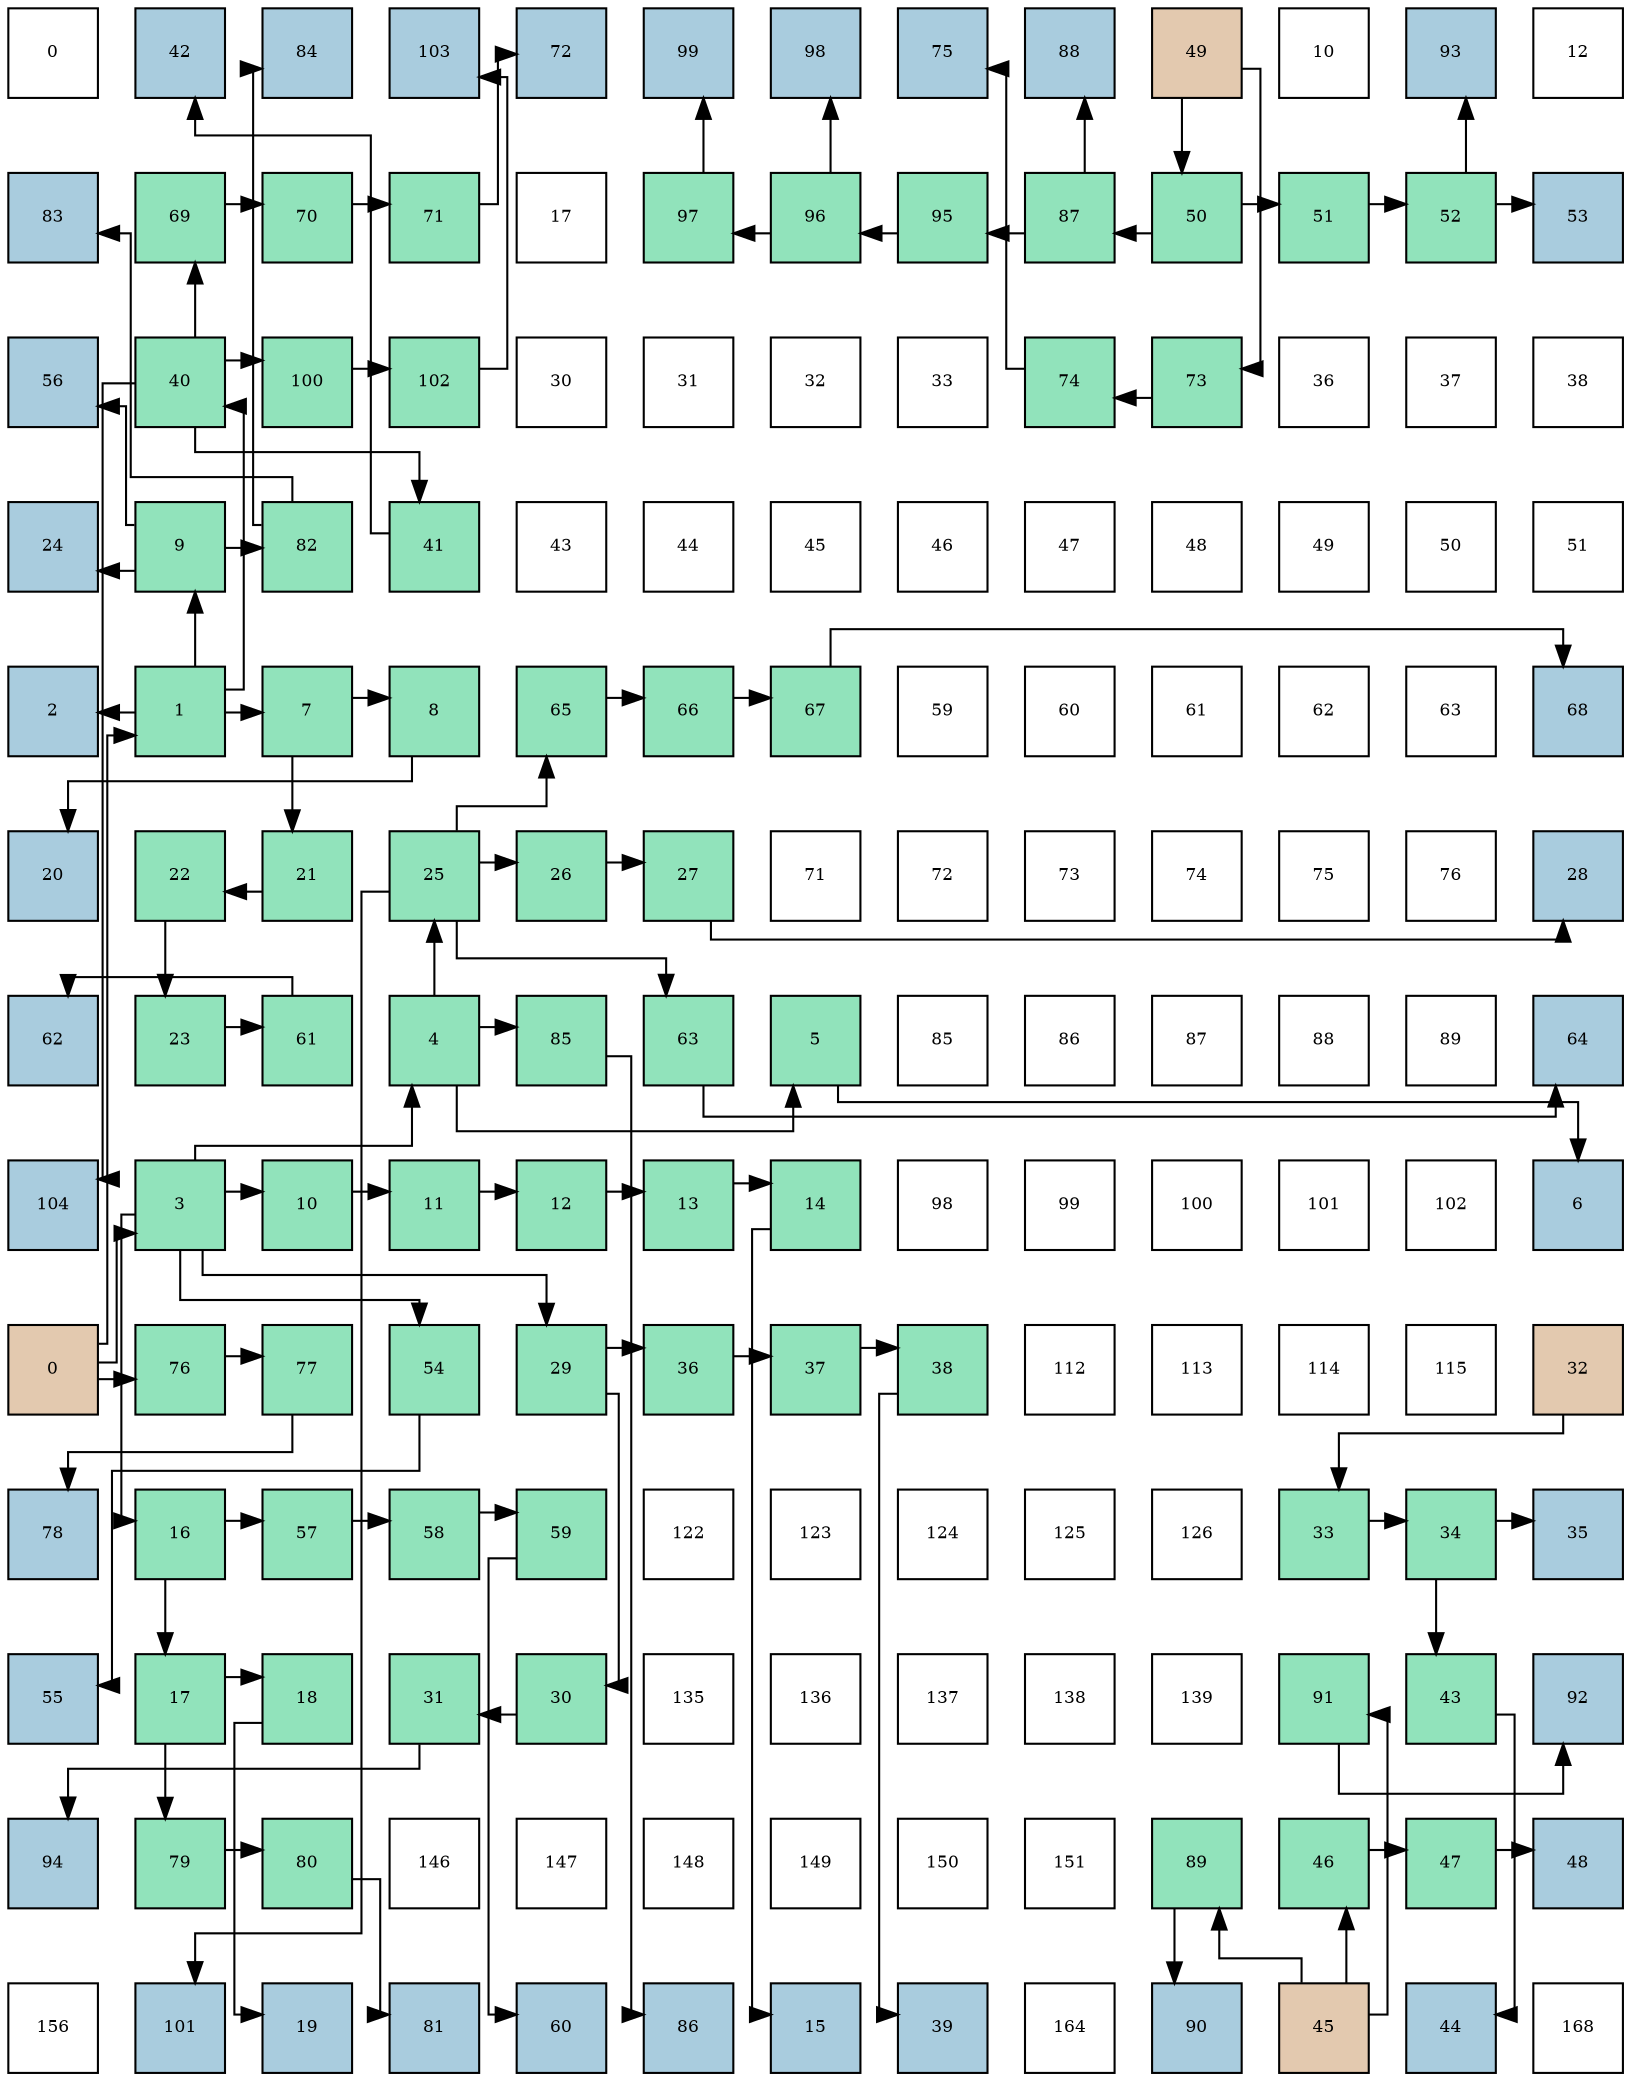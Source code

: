 digraph layout{
 rankdir=TB;
 splines=ortho;
 node [style=filled shape=square fixedsize=true width=0.6];
0[label="0", fontsize=8, fillcolor="#ffffff"];
1[label="42", fontsize=8, fillcolor="#a9ccde"];
2[label="84", fontsize=8, fillcolor="#a9ccde"];
3[label="103", fontsize=8, fillcolor="#a9ccde"];
4[label="72", fontsize=8, fillcolor="#a9ccde"];
5[label="99", fontsize=8, fillcolor="#a9ccde"];
6[label="98", fontsize=8, fillcolor="#a9ccde"];
7[label="75", fontsize=8, fillcolor="#a9ccde"];
8[label="88", fontsize=8, fillcolor="#a9ccde"];
9[label="49", fontsize=8, fillcolor="#e3c9af"];
10[label="10", fontsize=8, fillcolor="#ffffff"];
11[label="93", fontsize=8, fillcolor="#a9ccde"];
12[label="12", fontsize=8, fillcolor="#ffffff"];
13[label="83", fontsize=8, fillcolor="#a9ccde"];
14[label="69", fontsize=8, fillcolor="#91e3bb"];
15[label="70", fontsize=8, fillcolor="#91e3bb"];
16[label="71", fontsize=8, fillcolor="#91e3bb"];
17[label="17", fontsize=8, fillcolor="#ffffff"];
18[label="97", fontsize=8, fillcolor="#91e3bb"];
19[label="96", fontsize=8, fillcolor="#91e3bb"];
20[label="95", fontsize=8, fillcolor="#91e3bb"];
21[label="87", fontsize=8, fillcolor="#91e3bb"];
22[label="50", fontsize=8, fillcolor="#91e3bb"];
23[label="51", fontsize=8, fillcolor="#91e3bb"];
24[label="52", fontsize=8, fillcolor="#91e3bb"];
25[label="53", fontsize=8, fillcolor="#a9ccde"];
26[label="56", fontsize=8, fillcolor="#a9ccde"];
27[label="40", fontsize=8, fillcolor="#91e3bb"];
28[label="100", fontsize=8, fillcolor="#91e3bb"];
29[label="102", fontsize=8, fillcolor="#91e3bb"];
30[label="30", fontsize=8, fillcolor="#ffffff"];
31[label="31", fontsize=8, fillcolor="#ffffff"];
32[label="32", fontsize=8, fillcolor="#ffffff"];
33[label="33", fontsize=8, fillcolor="#ffffff"];
34[label="74", fontsize=8, fillcolor="#91e3bb"];
35[label="73", fontsize=8, fillcolor="#91e3bb"];
36[label="36", fontsize=8, fillcolor="#ffffff"];
37[label="37", fontsize=8, fillcolor="#ffffff"];
38[label="38", fontsize=8, fillcolor="#ffffff"];
39[label="24", fontsize=8, fillcolor="#a9ccde"];
40[label="9", fontsize=8, fillcolor="#91e3bb"];
41[label="82", fontsize=8, fillcolor="#91e3bb"];
42[label="41", fontsize=8, fillcolor="#91e3bb"];
43[label="43", fontsize=8, fillcolor="#ffffff"];
44[label="44", fontsize=8, fillcolor="#ffffff"];
45[label="45", fontsize=8, fillcolor="#ffffff"];
46[label="46", fontsize=8, fillcolor="#ffffff"];
47[label="47", fontsize=8, fillcolor="#ffffff"];
48[label="48", fontsize=8, fillcolor="#ffffff"];
49[label="49", fontsize=8, fillcolor="#ffffff"];
50[label="50", fontsize=8, fillcolor="#ffffff"];
51[label="51", fontsize=8, fillcolor="#ffffff"];
52[label="2", fontsize=8, fillcolor="#a9ccde"];
53[label="1", fontsize=8, fillcolor="#91e3bb"];
54[label="7", fontsize=8, fillcolor="#91e3bb"];
55[label="8", fontsize=8, fillcolor="#91e3bb"];
56[label="65", fontsize=8, fillcolor="#91e3bb"];
57[label="66", fontsize=8, fillcolor="#91e3bb"];
58[label="67", fontsize=8, fillcolor="#91e3bb"];
59[label="59", fontsize=8, fillcolor="#ffffff"];
60[label="60", fontsize=8, fillcolor="#ffffff"];
61[label="61", fontsize=8, fillcolor="#ffffff"];
62[label="62", fontsize=8, fillcolor="#ffffff"];
63[label="63", fontsize=8, fillcolor="#ffffff"];
64[label="68", fontsize=8, fillcolor="#a9ccde"];
65[label="20", fontsize=8, fillcolor="#a9ccde"];
66[label="22", fontsize=8, fillcolor="#91e3bb"];
67[label="21", fontsize=8, fillcolor="#91e3bb"];
68[label="25", fontsize=8, fillcolor="#91e3bb"];
69[label="26", fontsize=8, fillcolor="#91e3bb"];
70[label="27", fontsize=8, fillcolor="#91e3bb"];
71[label="71", fontsize=8, fillcolor="#ffffff"];
72[label="72", fontsize=8, fillcolor="#ffffff"];
73[label="73", fontsize=8, fillcolor="#ffffff"];
74[label="74", fontsize=8, fillcolor="#ffffff"];
75[label="75", fontsize=8, fillcolor="#ffffff"];
76[label="76", fontsize=8, fillcolor="#ffffff"];
77[label="28", fontsize=8, fillcolor="#a9ccde"];
78[label="62", fontsize=8, fillcolor="#a9ccde"];
79[label="23", fontsize=8, fillcolor="#91e3bb"];
80[label="61", fontsize=8, fillcolor="#91e3bb"];
81[label="4", fontsize=8, fillcolor="#91e3bb"];
82[label="85", fontsize=8, fillcolor="#91e3bb"];
83[label="63", fontsize=8, fillcolor="#91e3bb"];
84[label="5", fontsize=8, fillcolor="#91e3bb"];
85[label="85", fontsize=8, fillcolor="#ffffff"];
86[label="86", fontsize=8, fillcolor="#ffffff"];
87[label="87", fontsize=8, fillcolor="#ffffff"];
88[label="88", fontsize=8, fillcolor="#ffffff"];
89[label="89", fontsize=8, fillcolor="#ffffff"];
90[label="64", fontsize=8, fillcolor="#a9ccde"];
91[label="104", fontsize=8, fillcolor="#a9ccde"];
92[label="3", fontsize=8, fillcolor="#91e3bb"];
93[label="10", fontsize=8, fillcolor="#91e3bb"];
94[label="11", fontsize=8, fillcolor="#91e3bb"];
95[label="12", fontsize=8, fillcolor="#91e3bb"];
96[label="13", fontsize=8, fillcolor="#91e3bb"];
97[label="14", fontsize=8, fillcolor="#91e3bb"];
98[label="98", fontsize=8, fillcolor="#ffffff"];
99[label="99", fontsize=8, fillcolor="#ffffff"];
100[label="100", fontsize=8, fillcolor="#ffffff"];
101[label="101", fontsize=8, fillcolor="#ffffff"];
102[label="102", fontsize=8, fillcolor="#ffffff"];
103[label="6", fontsize=8, fillcolor="#a9ccde"];
104[label="0", fontsize=8, fillcolor="#e3c9af"];
105[label="76", fontsize=8, fillcolor="#91e3bb"];
106[label="77", fontsize=8, fillcolor="#91e3bb"];
107[label="54", fontsize=8, fillcolor="#91e3bb"];
108[label="29", fontsize=8, fillcolor="#91e3bb"];
109[label="36", fontsize=8, fillcolor="#91e3bb"];
110[label="37", fontsize=8, fillcolor="#91e3bb"];
111[label="38", fontsize=8, fillcolor="#91e3bb"];
112[label="112", fontsize=8, fillcolor="#ffffff"];
113[label="113", fontsize=8, fillcolor="#ffffff"];
114[label="114", fontsize=8, fillcolor="#ffffff"];
115[label="115", fontsize=8, fillcolor="#ffffff"];
116[label="32", fontsize=8, fillcolor="#e3c9af"];
117[label="78", fontsize=8, fillcolor="#a9ccde"];
118[label="16", fontsize=8, fillcolor="#91e3bb"];
119[label="57", fontsize=8, fillcolor="#91e3bb"];
120[label="58", fontsize=8, fillcolor="#91e3bb"];
121[label="59", fontsize=8, fillcolor="#91e3bb"];
122[label="122", fontsize=8, fillcolor="#ffffff"];
123[label="123", fontsize=8, fillcolor="#ffffff"];
124[label="124", fontsize=8, fillcolor="#ffffff"];
125[label="125", fontsize=8, fillcolor="#ffffff"];
126[label="126", fontsize=8, fillcolor="#ffffff"];
127[label="33", fontsize=8, fillcolor="#91e3bb"];
128[label="34", fontsize=8, fillcolor="#91e3bb"];
129[label="35", fontsize=8, fillcolor="#a9ccde"];
130[label="55", fontsize=8, fillcolor="#a9ccde"];
131[label="17", fontsize=8, fillcolor="#91e3bb"];
132[label="18", fontsize=8, fillcolor="#91e3bb"];
133[label="31", fontsize=8, fillcolor="#91e3bb"];
134[label="30", fontsize=8, fillcolor="#91e3bb"];
135[label="135", fontsize=8, fillcolor="#ffffff"];
136[label="136", fontsize=8, fillcolor="#ffffff"];
137[label="137", fontsize=8, fillcolor="#ffffff"];
138[label="138", fontsize=8, fillcolor="#ffffff"];
139[label="139", fontsize=8, fillcolor="#ffffff"];
140[label="91", fontsize=8, fillcolor="#91e3bb"];
141[label="43", fontsize=8, fillcolor="#91e3bb"];
142[label="92", fontsize=8, fillcolor="#a9ccde"];
143[label="94", fontsize=8, fillcolor="#a9ccde"];
144[label="79", fontsize=8, fillcolor="#91e3bb"];
145[label="80", fontsize=8, fillcolor="#91e3bb"];
146[label="146", fontsize=8, fillcolor="#ffffff"];
147[label="147", fontsize=8, fillcolor="#ffffff"];
148[label="148", fontsize=8, fillcolor="#ffffff"];
149[label="149", fontsize=8, fillcolor="#ffffff"];
150[label="150", fontsize=8, fillcolor="#ffffff"];
151[label="151", fontsize=8, fillcolor="#ffffff"];
152[label="89", fontsize=8, fillcolor="#91e3bb"];
153[label="46", fontsize=8, fillcolor="#91e3bb"];
154[label="47", fontsize=8, fillcolor="#91e3bb"];
155[label="48", fontsize=8, fillcolor="#a9ccde"];
156[label="156", fontsize=8, fillcolor="#ffffff"];
157[label="101", fontsize=8, fillcolor="#a9ccde"];
158[label="19", fontsize=8, fillcolor="#a9ccde"];
159[label="81", fontsize=8, fillcolor="#a9ccde"];
160[label="60", fontsize=8, fillcolor="#a9ccde"];
161[label="86", fontsize=8, fillcolor="#a9ccde"];
162[label="15", fontsize=8, fillcolor="#a9ccde"];
163[label="39", fontsize=8, fillcolor="#a9ccde"];
164[label="164", fontsize=8, fillcolor="#ffffff"];
165[label="90", fontsize=8, fillcolor="#a9ccde"];
166[label="45", fontsize=8, fillcolor="#e3c9af"];
167[label="44", fontsize=8, fillcolor="#a9ccde"];
168[label="168", fontsize=8, fillcolor="#ffffff"];
edge [constraint=false, style=vis];104 -> 53;
104 -> 92;
104 -> 105;
53 -> 52;
53 -> 54;
53 -> 40;
53 -> 27;
92 -> 81;
92 -> 93;
92 -> 118;
92 -> 108;
92 -> 107;
81 -> 84;
81 -> 68;
81 -> 82;
84 -> 103;
54 -> 55;
54 -> 67;
55 -> 65;
40 -> 39;
40 -> 26;
40 -> 41;
93 -> 94;
94 -> 95;
95 -> 96;
96 -> 97;
97 -> 162;
118 -> 131;
118 -> 119;
131 -> 132;
131 -> 144;
132 -> 158;
67 -> 66;
66 -> 79;
79 -> 80;
68 -> 69;
68 -> 83;
68 -> 56;
68 -> 157;
69 -> 70;
70 -> 77;
108 -> 134;
108 -> 109;
134 -> 133;
133 -> 143;
116 -> 127;
127 -> 128;
128 -> 129;
128 -> 141;
109 -> 110;
110 -> 111;
111 -> 163;
27 -> 42;
27 -> 14;
27 -> 28;
27 -> 91;
42 -> 1;
141 -> 167;
166 -> 153;
166 -> 152;
166 -> 140;
153 -> 154;
154 -> 155;
9 -> 22;
9 -> 35;
22 -> 23;
22 -> 21;
23 -> 24;
24 -> 25;
24 -> 11;
107 -> 130;
119 -> 120;
120 -> 121;
121 -> 160;
80 -> 78;
83 -> 90;
56 -> 57;
57 -> 58;
58 -> 64;
14 -> 15;
15 -> 16;
16 -> 4;
35 -> 34;
34 -> 7;
105 -> 106;
106 -> 117;
144 -> 145;
145 -> 159;
41 -> 13;
41 -> 2;
82 -> 161;
21 -> 8;
21 -> 20;
152 -> 165;
140 -> 142;
20 -> 19;
19 -> 18;
19 -> 6;
18 -> 5;
28 -> 29;
29 -> 3;
edge [constraint=true, style=invis];
0 -> 13 -> 26 -> 39 -> 52 -> 65 -> 78 -> 91 -> 104 -> 117 -> 130 -> 143 -> 156;
1 -> 14 -> 27 -> 40 -> 53 -> 66 -> 79 -> 92 -> 105 -> 118 -> 131 -> 144 -> 157;
2 -> 15 -> 28 -> 41 -> 54 -> 67 -> 80 -> 93 -> 106 -> 119 -> 132 -> 145 -> 158;
3 -> 16 -> 29 -> 42 -> 55 -> 68 -> 81 -> 94 -> 107 -> 120 -> 133 -> 146 -> 159;
4 -> 17 -> 30 -> 43 -> 56 -> 69 -> 82 -> 95 -> 108 -> 121 -> 134 -> 147 -> 160;
5 -> 18 -> 31 -> 44 -> 57 -> 70 -> 83 -> 96 -> 109 -> 122 -> 135 -> 148 -> 161;
6 -> 19 -> 32 -> 45 -> 58 -> 71 -> 84 -> 97 -> 110 -> 123 -> 136 -> 149 -> 162;
7 -> 20 -> 33 -> 46 -> 59 -> 72 -> 85 -> 98 -> 111 -> 124 -> 137 -> 150 -> 163;
8 -> 21 -> 34 -> 47 -> 60 -> 73 -> 86 -> 99 -> 112 -> 125 -> 138 -> 151 -> 164;
9 -> 22 -> 35 -> 48 -> 61 -> 74 -> 87 -> 100 -> 113 -> 126 -> 139 -> 152 -> 165;
10 -> 23 -> 36 -> 49 -> 62 -> 75 -> 88 -> 101 -> 114 -> 127 -> 140 -> 153 -> 166;
11 -> 24 -> 37 -> 50 -> 63 -> 76 -> 89 -> 102 -> 115 -> 128 -> 141 -> 154 -> 167;
12 -> 25 -> 38 -> 51 -> 64 -> 77 -> 90 -> 103 -> 116 -> 129 -> 142 -> 155 -> 168;
rank = same {0 -> 1 -> 2 -> 3 -> 4 -> 5 -> 6 -> 7 -> 8 -> 9 -> 10 -> 11 -> 12};
rank = same {13 -> 14 -> 15 -> 16 -> 17 -> 18 -> 19 -> 20 -> 21 -> 22 -> 23 -> 24 -> 25};
rank = same {26 -> 27 -> 28 -> 29 -> 30 -> 31 -> 32 -> 33 -> 34 -> 35 -> 36 -> 37 -> 38};
rank = same {39 -> 40 -> 41 -> 42 -> 43 -> 44 -> 45 -> 46 -> 47 -> 48 -> 49 -> 50 -> 51};
rank = same {52 -> 53 -> 54 -> 55 -> 56 -> 57 -> 58 -> 59 -> 60 -> 61 -> 62 -> 63 -> 64};
rank = same {65 -> 66 -> 67 -> 68 -> 69 -> 70 -> 71 -> 72 -> 73 -> 74 -> 75 -> 76 -> 77};
rank = same {78 -> 79 -> 80 -> 81 -> 82 -> 83 -> 84 -> 85 -> 86 -> 87 -> 88 -> 89 -> 90};
rank = same {91 -> 92 -> 93 -> 94 -> 95 -> 96 -> 97 -> 98 -> 99 -> 100 -> 101 -> 102 -> 103};
rank = same {104 -> 105 -> 106 -> 107 -> 108 -> 109 -> 110 -> 111 -> 112 -> 113 -> 114 -> 115 -> 116};
rank = same {117 -> 118 -> 119 -> 120 -> 121 -> 122 -> 123 -> 124 -> 125 -> 126 -> 127 -> 128 -> 129};
rank = same {130 -> 131 -> 132 -> 133 -> 134 -> 135 -> 136 -> 137 -> 138 -> 139 -> 140 -> 141 -> 142};
rank = same {143 -> 144 -> 145 -> 146 -> 147 -> 148 -> 149 -> 150 -> 151 -> 152 -> 153 -> 154 -> 155};
rank = same {156 -> 157 -> 158 -> 159 -> 160 -> 161 -> 162 -> 163 -> 164 -> 165 -> 166 -> 167 -> 168};
}